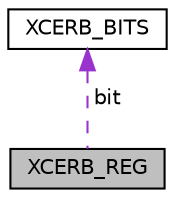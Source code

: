digraph "XCERB_REG"
{
  edge [fontname="Helvetica",fontsize="10",labelfontname="Helvetica",labelfontsize="10"];
  node [fontname="Helvetica",fontsize="10",shape=record];
  Node1 [label="XCERB_REG",height=0.2,width=0.4,color="black", fillcolor="grey75", style="filled", fontcolor="black"];
  Node2 -> Node1 [dir="back",color="darkorchid3",fontsize="10",style="dashed",label=" bit" ,fontname="Helvetica"];
  Node2 [label="XCERB_BITS",height=0.2,width=0.4,color="black", fillcolor="white", style="filled",URL="$struct_x_c_e_r_b___b_i_t_s.html"];
}
